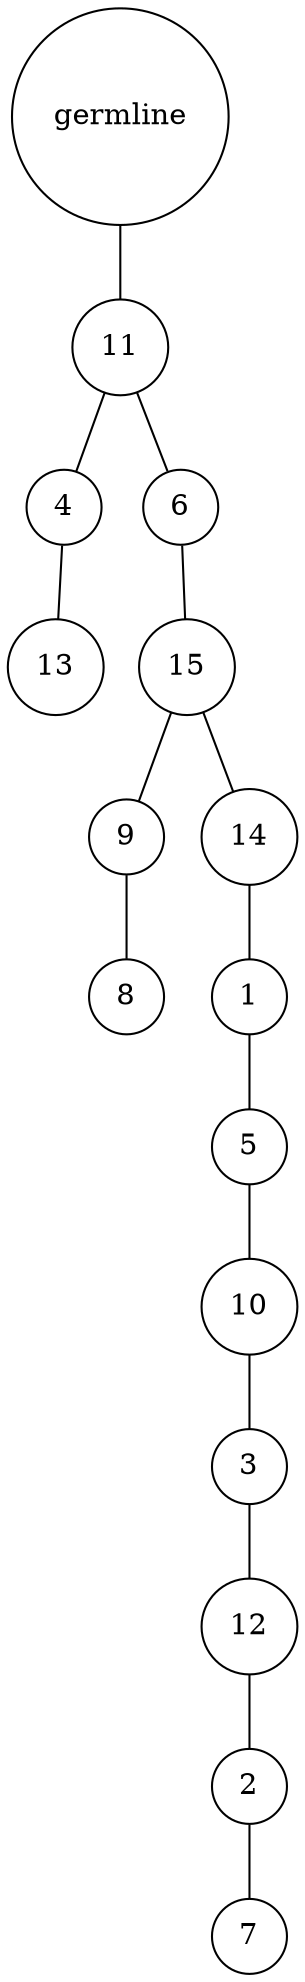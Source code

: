 graph {
	rankdir=UD;
	splines=line;
	node [shape=circle]
	"0x7f690407ae20" [label="germline"];
	"0x7f690407ae50" [label="11"];
	"0x7f690407ae20" -- "0x7f690407ae50" ;
	"0x7f690407ae80" [label="4"];
	"0x7f690407ae50" -- "0x7f690407ae80" ;
	"0x7f690407aeb0" [label="13"];
	"0x7f690407ae80" -- "0x7f690407aeb0" ;
	"0x7f690407aee0" [label="6"];
	"0x7f690407ae50" -- "0x7f690407aee0" ;
	"0x7f690407af10" [label="15"];
	"0x7f690407aee0" -- "0x7f690407af10" ;
	"0x7f690407af40" [label="9"];
	"0x7f690407af10" -- "0x7f690407af40" ;
	"0x7f690407af70" [label="8"];
	"0x7f690407af40" -- "0x7f690407af70" ;
	"0x7f690407afa0" [label="14"];
	"0x7f690407af10" -- "0x7f690407afa0" ;
	"0x7f690407afd0" [label="1"];
	"0x7f690407afa0" -- "0x7f690407afd0" ;
	"0x7f692ec87040" [label="5"];
	"0x7f690407afd0" -- "0x7f692ec87040" ;
	"0x7f692ec87070" [label="10"];
	"0x7f692ec87040" -- "0x7f692ec87070" ;
	"0x7f692ec870a0" [label="3"];
	"0x7f692ec87070" -- "0x7f692ec870a0" ;
	"0x7f692ec870d0" [label="12"];
	"0x7f692ec870a0" -- "0x7f692ec870d0" ;
	"0x7f692ec87100" [label="2"];
	"0x7f692ec870d0" -- "0x7f692ec87100" ;
	"0x7f692ec87130" [label="7"];
	"0x7f692ec87100" -- "0x7f692ec87130" ;
}
